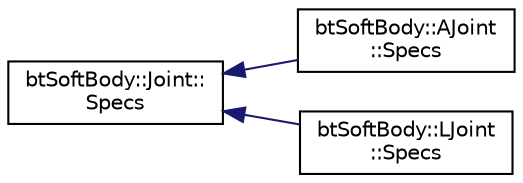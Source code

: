 digraph "Graphical Class Hierarchy"
{
  edge [fontname="Helvetica",fontsize="10",labelfontname="Helvetica",labelfontsize="10"];
  node [fontname="Helvetica",fontsize="10",shape=record];
  rankdir="LR";
  Node1 [label="btSoftBody::Joint::\lSpecs",height=0.2,width=0.4,color="black", fillcolor="white", style="filled",URL="$structbt_soft_body_1_1_joint_1_1_specs.html"];
  Node1 -> Node2 [dir="back",color="midnightblue",fontsize="10",style="solid",fontname="Helvetica"];
  Node2 [label="btSoftBody::AJoint\l::Specs",height=0.2,width=0.4,color="black", fillcolor="white", style="filled",URL="$structbt_soft_body_1_1_a_joint_1_1_specs.html"];
  Node1 -> Node3 [dir="back",color="midnightblue",fontsize="10",style="solid",fontname="Helvetica"];
  Node3 [label="btSoftBody::LJoint\l::Specs",height=0.2,width=0.4,color="black", fillcolor="white", style="filled",URL="$structbt_soft_body_1_1_l_joint_1_1_specs.html"];
}

